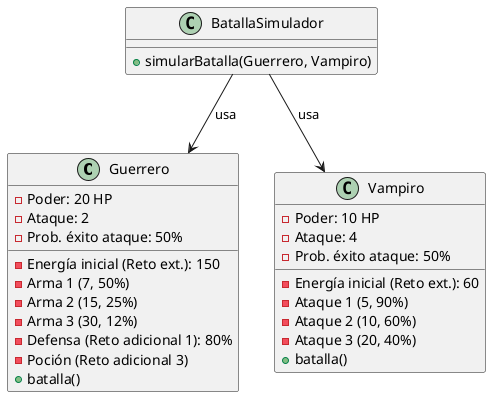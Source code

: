 @startuml

class Guerrero {
  - Poder: 20 HP
  - Ataque: 2
  - Prob. éxito ataque: 50%
  - Energía inicial (Reto ext.): 150
  - Arma 1 (7, 50%)
  - Arma 2 (15, 25%)
  - Arma 3 (30, 12%)
  - Defensa (Reto adicional 1): 80%
  - Poción (Reto adicional 3)
  + batalla()
}

class Vampiro {
  - Poder: 10 HP
  - Ataque: 4
  - Prob. éxito ataque: 50%
  - Energía inicial (Reto ext.): 60
  - Ataque 1 (5, 90%)
  - Ataque 2 (10, 60%)
  - Ataque 3 (20, 40%)
  + batalla()
}

class BatallaSimulador {
  + simularBatalla(Guerrero, Vampiro)
}

BatallaSimulador --> Guerrero : usa
BatallaSimulador --> Vampiro : usa

@enduml